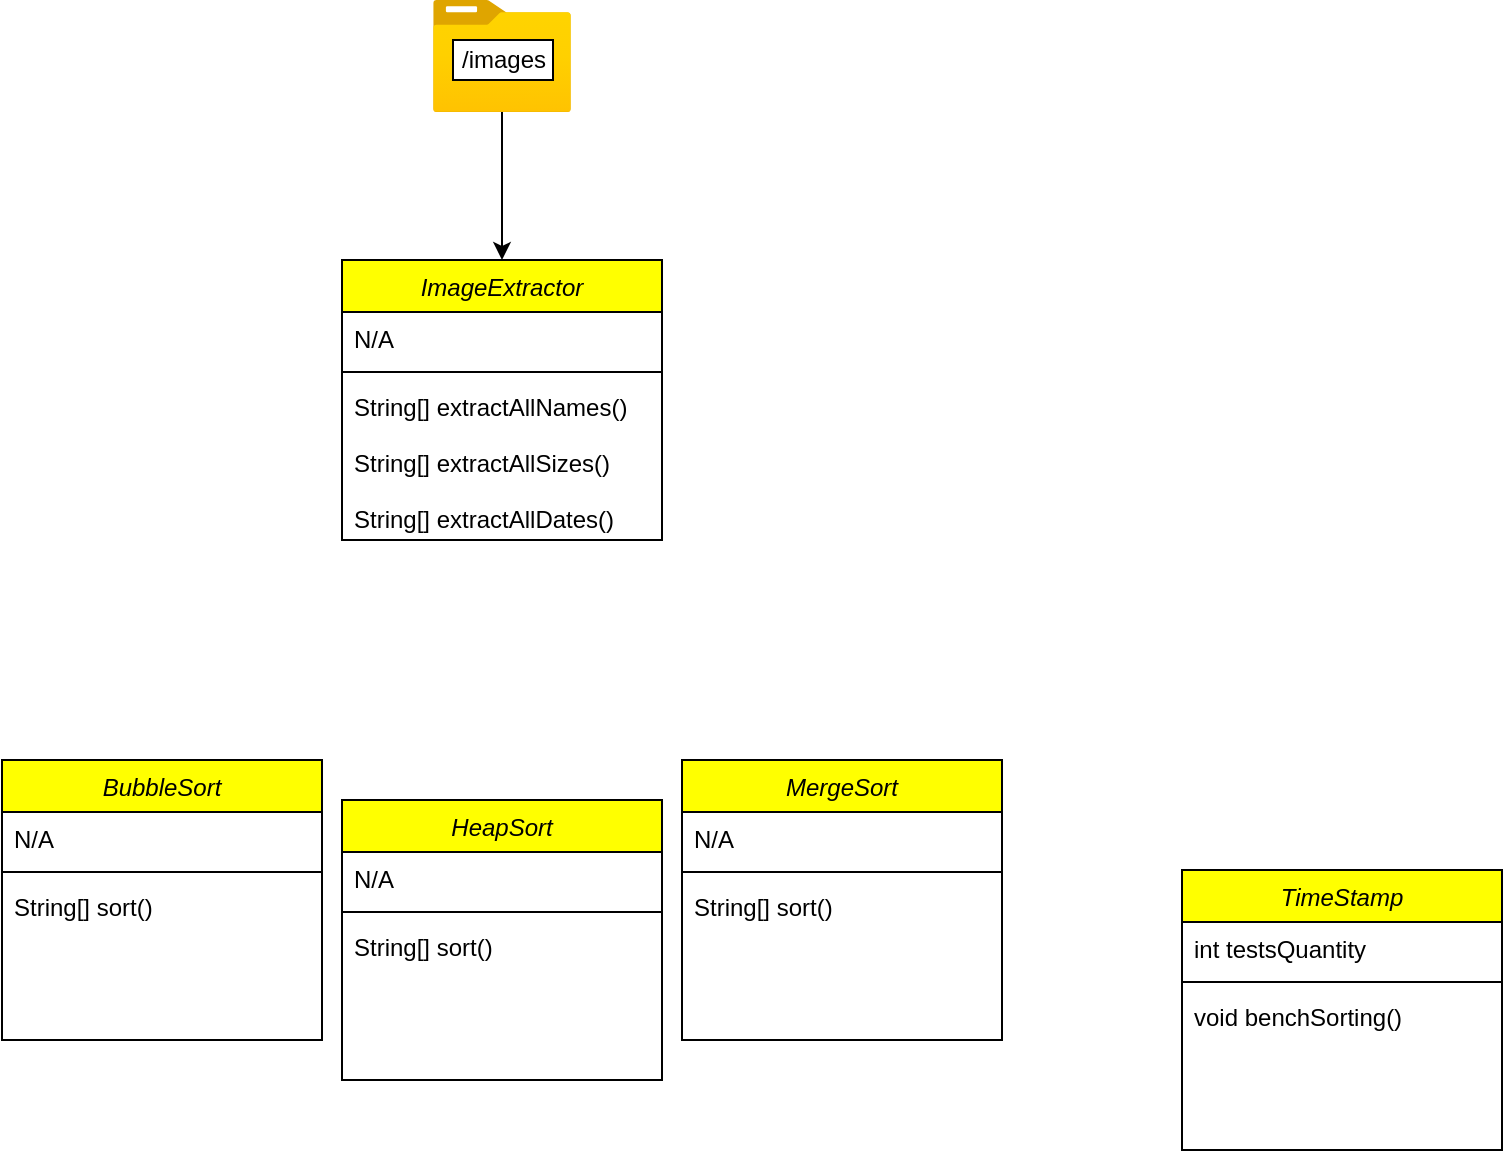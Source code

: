 <mxfile version="26.1.1">
  <diagram id="C5RBs43oDa-KdzZeNtuy" name="Page-1">
    <mxGraphModel dx="1120" dy="508" grid="1" gridSize="10" guides="1" tooltips="1" connect="1" arrows="1" fold="1" page="1" pageScale="1" pageWidth="827" pageHeight="1169" math="0" shadow="0">
      <root>
        <mxCell id="WIyWlLk6GJQsqaUBKTNV-0" />
        <mxCell id="WIyWlLk6GJQsqaUBKTNV-1" parent="WIyWlLk6GJQsqaUBKTNV-0" />
        <mxCell id="zkfFHV4jXpPFQw0GAbJ--0" value="ImageExtractor" style="swimlane;fontStyle=2;align=center;verticalAlign=top;childLayout=stackLayout;horizontal=1;startSize=26;horizontalStack=0;resizeParent=1;resizeLast=0;collapsible=1;marginBottom=0;rounded=0;shadow=0;strokeWidth=1;fillColor=#FFFF00;" parent="WIyWlLk6GJQsqaUBKTNV-1" vertex="1">
          <mxGeometry x="200" y="140" width="160" height="140" as="geometry">
            <mxRectangle x="230" y="140" width="160" height="26" as="alternateBounds" />
          </mxGeometry>
        </mxCell>
        <mxCell id="zkfFHV4jXpPFQw0GAbJ--2" value="N/A" style="text;align=left;verticalAlign=top;spacingLeft=4;spacingRight=4;overflow=hidden;rotatable=0;points=[[0,0.5],[1,0.5]];portConstraint=eastwest;rounded=0;shadow=0;html=0;" parent="zkfFHV4jXpPFQw0GAbJ--0" vertex="1">
          <mxGeometry y="26" width="160" height="26" as="geometry" />
        </mxCell>
        <mxCell id="zkfFHV4jXpPFQw0GAbJ--4" value="" style="line;html=1;strokeWidth=1;align=left;verticalAlign=middle;spacingTop=-1;spacingLeft=3;spacingRight=3;rotatable=0;labelPosition=right;points=[];portConstraint=eastwest;" parent="zkfFHV4jXpPFQw0GAbJ--0" vertex="1">
          <mxGeometry y="52" width="160" height="8" as="geometry" />
        </mxCell>
        <mxCell id="zkfFHV4jXpPFQw0GAbJ--5" value="String[] extractAllNames()&#xa;&#xa;String[] extractAllSizes()&#xa;&#xa;String[] extractAllDates()" style="text;align=left;verticalAlign=top;spacingLeft=4;spacingRight=4;overflow=hidden;rotatable=0;points=[[0,0.5],[1,0.5]];portConstraint=eastwest;" parent="zkfFHV4jXpPFQw0GAbJ--0" vertex="1">
          <mxGeometry y="60" width="160" height="80" as="geometry" />
        </mxCell>
        <mxCell id="ngoGSLIxm3NukZSk9dx1-11" value="TimeStamp" style="swimlane;fontStyle=2;align=center;verticalAlign=top;childLayout=stackLayout;horizontal=1;startSize=26;horizontalStack=0;resizeParent=1;resizeLast=0;collapsible=1;marginBottom=0;rounded=0;shadow=0;strokeWidth=1;fillColor=#FFFF00;" vertex="1" parent="WIyWlLk6GJQsqaUBKTNV-1">
          <mxGeometry x="620" y="445" width="160" height="140" as="geometry">
            <mxRectangle x="230" y="140" width="160" height="26" as="alternateBounds" />
          </mxGeometry>
        </mxCell>
        <mxCell id="ngoGSLIxm3NukZSk9dx1-12" value="int testsQuantity" style="text;align=left;verticalAlign=top;spacingLeft=4;spacingRight=4;overflow=hidden;rotatable=0;points=[[0,0.5],[1,0.5]];portConstraint=eastwest;rounded=0;shadow=0;html=0;" vertex="1" parent="ngoGSLIxm3NukZSk9dx1-11">
          <mxGeometry y="26" width="160" height="26" as="geometry" />
        </mxCell>
        <mxCell id="ngoGSLIxm3NukZSk9dx1-13" value="" style="line;html=1;strokeWidth=1;align=left;verticalAlign=middle;spacingTop=-1;spacingLeft=3;spacingRight=3;rotatable=0;labelPosition=right;points=[];portConstraint=eastwest;" vertex="1" parent="ngoGSLIxm3NukZSk9dx1-11">
          <mxGeometry y="52" width="160" height="8" as="geometry" />
        </mxCell>
        <mxCell id="ngoGSLIxm3NukZSk9dx1-14" value="void benchSorting()" style="text;align=left;verticalAlign=top;spacingLeft=4;spacingRight=4;overflow=hidden;rotatable=0;points=[[0,0.5],[1,0.5]];portConstraint=eastwest;" vertex="1" parent="ngoGSLIxm3NukZSk9dx1-11">
          <mxGeometry y="60" width="160" height="80" as="geometry" />
        </mxCell>
        <mxCell id="ngoGSLIxm3NukZSk9dx1-15" value="MergeSort" style="swimlane;fontStyle=2;align=center;verticalAlign=top;childLayout=stackLayout;horizontal=1;startSize=26;horizontalStack=0;resizeParent=1;resizeLast=0;collapsible=1;marginBottom=0;rounded=0;shadow=0;strokeWidth=1;fillColor=#FFFF00;" vertex="1" parent="WIyWlLk6GJQsqaUBKTNV-1">
          <mxGeometry x="370" y="390" width="160" height="140" as="geometry">
            <mxRectangle x="230" y="140" width="160" height="26" as="alternateBounds" />
          </mxGeometry>
        </mxCell>
        <mxCell id="ngoGSLIxm3NukZSk9dx1-16" value="N/A" style="text;align=left;verticalAlign=top;spacingLeft=4;spacingRight=4;overflow=hidden;rotatable=0;points=[[0,0.5],[1,0.5]];portConstraint=eastwest;rounded=0;shadow=0;html=0;" vertex="1" parent="ngoGSLIxm3NukZSk9dx1-15">
          <mxGeometry y="26" width="160" height="26" as="geometry" />
        </mxCell>
        <mxCell id="ngoGSLIxm3NukZSk9dx1-17" value="" style="line;html=1;strokeWidth=1;align=left;verticalAlign=middle;spacingTop=-1;spacingLeft=3;spacingRight=3;rotatable=0;labelPosition=right;points=[];portConstraint=eastwest;" vertex="1" parent="ngoGSLIxm3NukZSk9dx1-15">
          <mxGeometry y="52" width="160" height="8" as="geometry" />
        </mxCell>
        <mxCell id="ngoGSLIxm3NukZSk9dx1-18" value="String[] sort()" style="text;align=left;verticalAlign=top;spacingLeft=4;spacingRight=4;overflow=hidden;rotatable=0;points=[[0,0.5],[1,0.5]];portConstraint=eastwest;" vertex="1" parent="ngoGSLIxm3NukZSk9dx1-15">
          <mxGeometry y="60" width="160" height="80" as="geometry" />
        </mxCell>
        <mxCell id="ngoGSLIxm3NukZSk9dx1-19" value="HeapSort" style="swimlane;fontStyle=2;align=center;verticalAlign=top;childLayout=stackLayout;horizontal=1;startSize=26;horizontalStack=0;resizeParent=1;resizeLast=0;collapsible=1;marginBottom=0;rounded=0;shadow=0;strokeWidth=1;fillColor=#FFFF00;" vertex="1" parent="WIyWlLk6GJQsqaUBKTNV-1">
          <mxGeometry x="200" y="410" width="160" height="140" as="geometry">
            <mxRectangle x="230" y="140" width="160" height="26" as="alternateBounds" />
          </mxGeometry>
        </mxCell>
        <mxCell id="ngoGSLIxm3NukZSk9dx1-20" value="N/A" style="text;align=left;verticalAlign=top;spacingLeft=4;spacingRight=4;overflow=hidden;rotatable=0;points=[[0,0.5],[1,0.5]];portConstraint=eastwest;rounded=0;shadow=0;html=0;" vertex="1" parent="ngoGSLIxm3NukZSk9dx1-19">
          <mxGeometry y="26" width="160" height="26" as="geometry" />
        </mxCell>
        <mxCell id="ngoGSLIxm3NukZSk9dx1-21" value="" style="line;html=1;strokeWidth=1;align=left;verticalAlign=middle;spacingTop=-1;spacingLeft=3;spacingRight=3;rotatable=0;labelPosition=right;points=[];portConstraint=eastwest;" vertex="1" parent="ngoGSLIxm3NukZSk9dx1-19">
          <mxGeometry y="52" width="160" height="8" as="geometry" />
        </mxCell>
        <mxCell id="ngoGSLIxm3NukZSk9dx1-22" value="String[] sort()" style="text;align=left;verticalAlign=top;spacingLeft=4;spacingRight=4;overflow=hidden;rotatable=0;points=[[0,0.5],[1,0.5]];portConstraint=eastwest;" vertex="1" parent="ngoGSLIxm3NukZSk9dx1-19">
          <mxGeometry y="60" width="160" height="80" as="geometry" />
        </mxCell>
        <mxCell id="ngoGSLIxm3NukZSk9dx1-23" value="BubbleSort" style="swimlane;fontStyle=2;align=center;verticalAlign=top;childLayout=stackLayout;horizontal=1;startSize=26;horizontalStack=0;resizeParent=1;resizeLast=0;collapsible=1;marginBottom=0;rounded=0;shadow=0;strokeWidth=1;fillColor=#FFFF00;" vertex="1" parent="WIyWlLk6GJQsqaUBKTNV-1">
          <mxGeometry x="30" y="390" width="160" height="140" as="geometry">
            <mxRectangle x="230" y="140" width="160" height="26" as="alternateBounds" />
          </mxGeometry>
        </mxCell>
        <mxCell id="ngoGSLIxm3NukZSk9dx1-24" value="N/A" style="text;align=left;verticalAlign=top;spacingLeft=4;spacingRight=4;overflow=hidden;rotatable=0;points=[[0,0.5],[1,0.5]];portConstraint=eastwest;rounded=0;shadow=0;html=0;" vertex="1" parent="ngoGSLIxm3NukZSk9dx1-23">
          <mxGeometry y="26" width="160" height="26" as="geometry" />
        </mxCell>
        <mxCell id="ngoGSLIxm3NukZSk9dx1-25" value="" style="line;html=1;strokeWidth=1;align=left;verticalAlign=middle;spacingTop=-1;spacingLeft=3;spacingRight=3;rotatable=0;labelPosition=right;points=[];portConstraint=eastwest;" vertex="1" parent="ngoGSLIxm3NukZSk9dx1-23">
          <mxGeometry y="52" width="160" height="8" as="geometry" />
        </mxCell>
        <mxCell id="ngoGSLIxm3NukZSk9dx1-26" value="String[] sort()" style="text;align=left;verticalAlign=top;spacingLeft=4;spacingRight=4;overflow=hidden;rotatable=0;points=[[0,0.5],[1,0.5]];portConstraint=eastwest;" vertex="1" parent="ngoGSLIxm3NukZSk9dx1-23">
          <mxGeometry y="60" width="160" height="80" as="geometry" />
        </mxCell>
        <mxCell id="ngoGSLIxm3NukZSk9dx1-40" style="edgeStyle=orthogonalEdgeStyle;rounded=0;orthogonalLoop=1;jettySize=auto;html=1;entryX=0.5;entryY=0;entryDx=0;entryDy=0;" edge="1" parent="WIyWlLk6GJQsqaUBKTNV-1" source="ngoGSLIxm3NukZSk9dx1-37" target="zkfFHV4jXpPFQw0GAbJ--0">
          <mxGeometry relative="1" as="geometry" />
        </mxCell>
        <mxCell id="ngoGSLIxm3NukZSk9dx1-37" value="" style="image;aspect=fixed;html=1;points=[];align=center;fontSize=12;image=img/lib/azure2/general/Folder_Blank.svg;" vertex="1" parent="WIyWlLk6GJQsqaUBKTNV-1">
          <mxGeometry x="245.5" y="10" width="69" height="56.0" as="geometry" />
        </mxCell>
        <mxCell id="ngoGSLIxm3NukZSk9dx1-38" value="/images" style="rounded=0;whiteSpace=wrap;html=1;" vertex="1" parent="WIyWlLk6GJQsqaUBKTNV-1">
          <mxGeometry x="255.5" y="30" width="50" height="20" as="geometry" />
        </mxCell>
      </root>
    </mxGraphModel>
  </diagram>
</mxfile>
